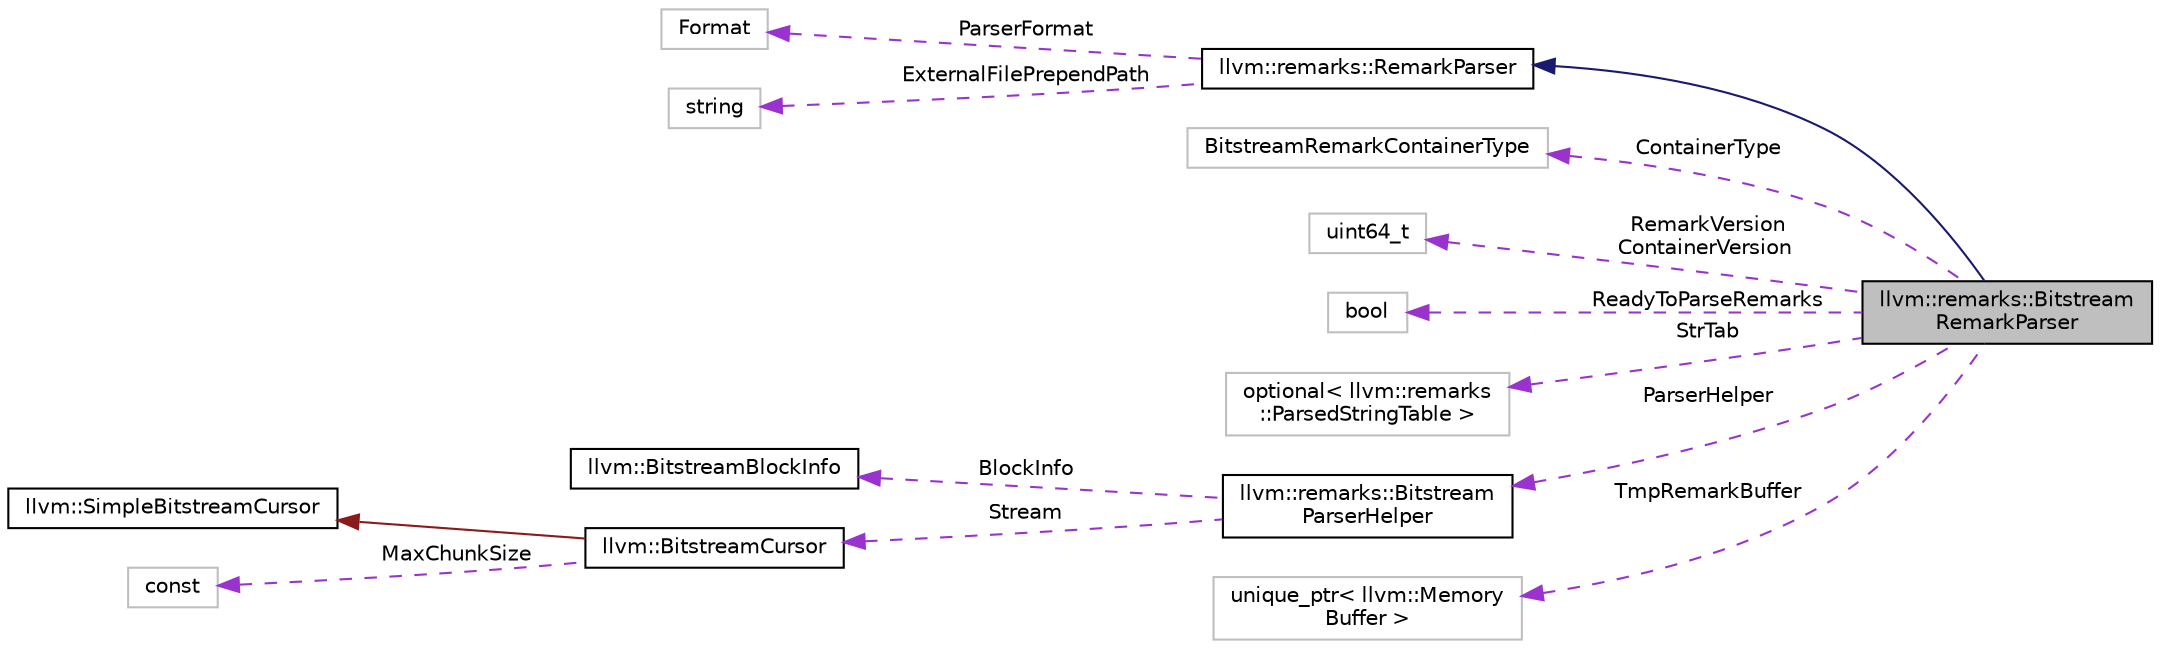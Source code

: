 digraph "llvm::remarks::BitstreamRemarkParser"
{
 // LATEX_PDF_SIZE
  bgcolor="transparent";
  edge [fontname="Helvetica",fontsize="10",labelfontname="Helvetica",labelfontsize="10"];
  node [fontname="Helvetica",fontsize="10",shape=record];
  rankdir="LR";
  Node1 [label="llvm::remarks::Bitstream\lRemarkParser",height=0.2,width=0.4,color="black", fillcolor="grey75", style="filled", fontcolor="black",tooltip="Parses and holds the state of the latest parsed remark."];
  Node2 -> Node1 [dir="back",color="midnightblue",fontsize="10",style="solid",fontname="Helvetica"];
  Node2 [label="llvm::remarks::RemarkParser",height=0.2,width=0.4,color="black",URL="$structllvm_1_1remarks_1_1RemarkParser.html",tooltip="Parser used to parse a raw buffer to remarks::Remark objects."];
  Node3 -> Node2 [dir="back",color="darkorchid3",fontsize="10",style="dashed",label=" ParserFormat" ,fontname="Helvetica"];
  Node3 [label="Format",height=0.2,width=0.4,color="grey75",tooltip=" "];
  Node4 -> Node2 [dir="back",color="darkorchid3",fontsize="10",style="dashed",label=" ExternalFilePrependPath" ,fontname="Helvetica"];
  Node4 [label="string",height=0.2,width=0.4,color="grey75",tooltip=" "];
  Node5 -> Node1 [dir="back",color="darkorchid3",fontsize="10",style="dashed",label=" ContainerType" ,fontname="Helvetica"];
  Node5 [label="BitstreamRemarkContainerType",height=0.2,width=0.4,color="grey75",tooltip=" "];
  Node6 -> Node1 [dir="back",color="darkorchid3",fontsize="10",style="dashed",label=" RemarkVersion\nContainerVersion" ,fontname="Helvetica"];
  Node6 [label="uint64_t",height=0.2,width=0.4,color="grey75",tooltip=" "];
  Node7 -> Node1 [dir="back",color="darkorchid3",fontsize="10",style="dashed",label=" ReadyToParseRemarks" ,fontname="Helvetica"];
  Node7 [label="bool",height=0.2,width=0.4,color="grey75",tooltip=" "];
  Node8 -> Node1 [dir="back",color="darkorchid3",fontsize="10",style="dashed",label=" StrTab" ,fontname="Helvetica"];
  Node8 [label="optional\< llvm::remarks\l::ParsedStringTable \>",height=0.2,width=0.4,color="grey75",tooltip=" "];
  Node9 -> Node1 [dir="back",color="darkorchid3",fontsize="10",style="dashed",label=" ParserHelper" ,fontname="Helvetica"];
  Node9 [label="llvm::remarks::Bitstream\lParserHelper",height=0.2,width=0.4,color="black",URL="$structllvm_1_1remarks_1_1BitstreamParserHelper.html",tooltip="Helper to parse any bitstream remark container."];
  Node10 -> Node9 [dir="back",color="darkorchid3",fontsize="10",style="dashed",label=" BlockInfo" ,fontname="Helvetica"];
  Node10 [label="llvm::BitstreamBlockInfo",height=0.2,width=0.4,color="black",URL="$classllvm_1_1BitstreamBlockInfo.html",tooltip="This class maintains the abbreviations read from a block info block."];
  Node11 -> Node9 [dir="back",color="darkorchid3",fontsize="10",style="dashed",label=" Stream" ,fontname="Helvetica"];
  Node11 [label="llvm::BitstreamCursor",height=0.2,width=0.4,color="black",URL="$classllvm_1_1BitstreamCursor.html",tooltip="This represents a position within a bitcode file, implemented on top of a SimpleBitstreamCursor."];
  Node12 -> Node11 [dir="back",color="firebrick4",fontsize="10",style="solid",fontname="Helvetica"];
  Node12 [label="llvm::SimpleBitstreamCursor",height=0.2,width=0.4,color="black",URL="$classllvm_1_1SimpleBitstreamCursor.html",tooltip="This represents a position within a bitstream."];
  Node13 -> Node11 [dir="back",color="darkorchid3",fontsize="10",style="dashed",label=" MaxChunkSize" ,fontname="Helvetica"];
  Node13 [label="const",height=0.2,width=0.4,color="grey75",tooltip=" "];
  Node14 -> Node1 [dir="back",color="darkorchid3",fontsize="10",style="dashed",label=" TmpRemarkBuffer" ,fontname="Helvetica"];
  Node14 [label="unique_ptr\< llvm::Memory\lBuffer \>",height=0.2,width=0.4,color="grey75",tooltip=" "];
}
